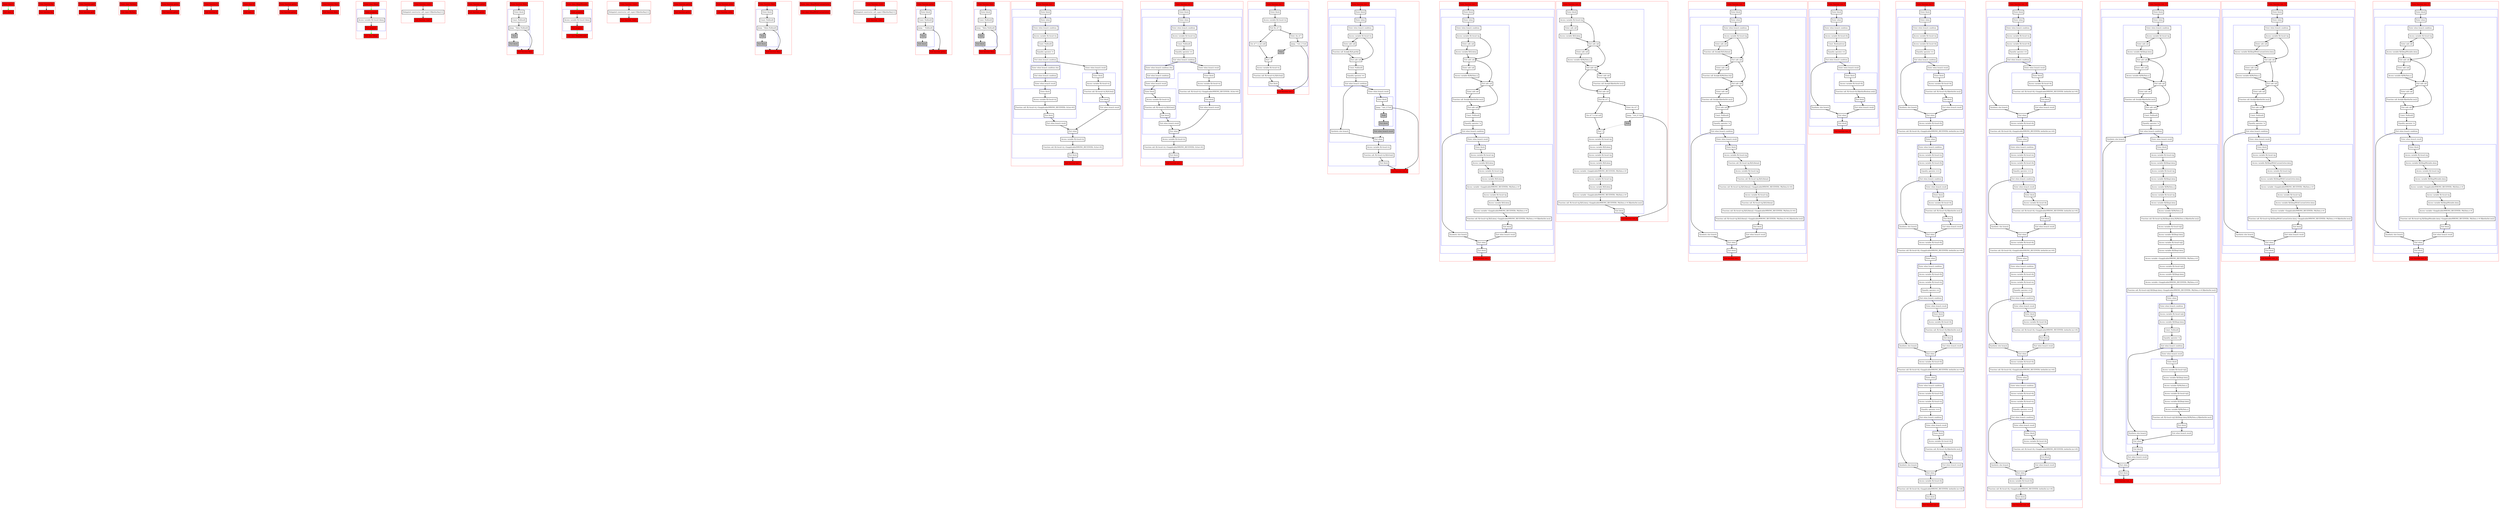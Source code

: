 digraph nullability_kt {
    graph [nodesep=3]
    node [shape=box penwidth=2]
    edge [penwidth=2]

    subgraph cluster_0 {
        color=red
        0 [label="Enter class A" style="filled" fillcolor=red];
        1 [label="Exit class A" style="filled" fillcolor=red];
    }
    0 -> {1} [color=green];

    subgraph cluster_1 {
        color=red
        2 [label="Enter function foo" style="filled" fillcolor=red];
        3 [label="Exit function foo" style="filled" fillcolor=red];
    }
    2 -> {3};

    subgraph cluster_2 {
        color=red
        4 [label="Enter function getA" style="filled" fillcolor=red];
        5 [label="Exit function getA" style="filled" fillcolor=red];
    }
    4 -> {5};

    subgraph cluster_3 {
        color=red
        6 [label="Enter class MyData" style="filled" fillcolor=red];
        7 [label="Exit class MyData" style="filled" fillcolor=red];
    }
    6 -> {7} [color=green];

    subgraph cluster_4 {
        color=red
        8 [label="Enter function getter" style="filled" fillcolor=red];
        9 [label="Exit function getter" style="filled" fillcolor=red];
    }
    8 -> {9};

    subgraph cluster_5 {
        color=red
        10 [label="Enter function fs" style="filled" fillcolor=red];
        11 [label="Exit function fs" style="filled" fillcolor=red];
    }
    10 -> {11};

    subgraph cluster_6 {
        color=red
        12 [label="Enter class Q" style="filled" fillcolor=red];
        13 [label="Exit class Q" style="filled" fillcolor=red];
    }
    12 -> {13} [color=green];

    subgraph cluster_7 {
        color=red
        14 [label="Enter function getter" style="filled" fillcolor=red];
        15 [label="Exit function getter" style="filled" fillcolor=red];
    }
    14 -> {15};

    subgraph cluster_8 {
        color=red
        16 [label="Enter function fdata" style="filled" fillcolor=red];
        17 [label="Exit function fdata" style="filled" fillcolor=red];
    }
    16 -> {17};

    subgraph cluster_9 {
        color=red
        18 [label="Enter class QImpl" style="filled" fillcolor=red];
        subgraph cluster_10 {
            color=blue
            20 [label="Enter property" style="filled" fillcolor=red];
            21 [label="Access variable R|<local>/data|"];
            22 [label="Exit property" style="filled" fillcolor=red];
        }
        19 [label="Exit class QImpl" style="filled" fillcolor=red];
    }
    18 -> {20} [color=green];
    20 -> {21};
    21 -> {22};
    22 -> {19} [color=green];

    subgraph cluster_11 {
        color=red
        23 [label="Enter function <init>" style="filled" fillcolor=red];
        24 [label="Delegated constructor call: super<R|kotlin/Any|>()"];
        25 [label="Exit function <init>" style="filled" fillcolor=red];
    }
    23 -> {24};
    24 -> {25};

    subgraph cluster_12 {
        color=red
        26 [label="Enter function getter" style="filled" fillcolor=red];
        27 [label="Exit function getter" style="filled" fillcolor=red];
    }
    26 -> {27};

    subgraph cluster_13 {
        color=red
        28 [label="Enter function fdata" style="filled" fillcolor=red];
        subgraph cluster_14 {
            color=blue
            29 [label="Enter block"];
            30 [label="Const: Null(null)"];
            31 [label="Jump: ^fdata Null(null)"];
            32 [label="Stub" style="filled" fillcolor=gray];
            33 [label="Exit block" style="filled" fillcolor=gray];
        }
        34 [label="Exit function fdata" style="filled" fillcolor=red];
    }
    28 -> {29};
    29 -> {30};
    30 -> {31};
    31 -> {34};
    31 -> {32} [style=dotted];
    32 -> {33} [style=dotted];
    33 -> {34} [style=dotted];

    subgraph cluster_15 {
        color=red
        35 [label="Enter class QImplMutable" style="filled" fillcolor=red];
        subgraph cluster_16 {
            color=blue
            37 [label="Enter property" style="filled" fillcolor=red];
            38 [label="Access variable R|<local>/data|"];
            39 [label="Exit property" style="filled" fillcolor=red];
        }
        36 [label="Exit class QImplMutable" style="filled" fillcolor=red];
    }
    35 -> {37} [color=green];
    37 -> {38};
    38 -> {39};
    39 -> {36} [color=green];

    subgraph cluster_17 {
        color=red
        40 [label="Enter function <init>" style="filled" fillcolor=red];
        41 [label="Delegated constructor call: super<R|kotlin/Any|>()"];
        42 [label="Exit function <init>" style="filled" fillcolor=red];
    }
    40 -> {41};
    41 -> {42};

    subgraph cluster_18 {
        color=red
        43 [label="Enter function getter" style="filled" fillcolor=red];
        44 [label="Exit function getter" style="filled" fillcolor=red];
    }
    43 -> {44};

    subgraph cluster_19 {
        color=red
        45 [label="Enter function setter" style="filled" fillcolor=red];
        46 [label="Exit function setter" style="filled" fillcolor=red];
    }
    45 -> {46};

    subgraph cluster_20 {
        color=red
        47 [label="Enter function fdata" style="filled" fillcolor=red];
        subgraph cluster_21 {
            color=blue
            48 [label="Enter block"];
            49 [label="Const: Null(null)"];
            50 [label="Jump: ^fdata Null(null)"];
            51 [label="Stub" style="filled" fillcolor=gray];
            52 [label="Exit block" style="filled" fillcolor=gray];
        }
        53 [label="Exit function fdata" style="filled" fillcolor=red];
    }
    47 -> {48};
    48 -> {49};
    49 -> {50};
    50 -> {53};
    50 -> {51} [style=dotted];
    51 -> {52} [style=dotted];
    52 -> {53} [style=dotted];

    subgraph cluster_22 {
        color=red
        54 [label="Enter class QImplWithCustomGetter" style="filled" fillcolor=red];
        55 [label="Exit class QImplWithCustomGetter" style="filled" fillcolor=red];
    }
    54 -> {55} [color=green];

    subgraph cluster_23 {
        color=red
        56 [label="Enter function <init>" style="filled" fillcolor=red];
        57 [label="Delegated constructor call: super<R|kotlin/Any|>()"];
        58 [label="Exit function <init>" style="filled" fillcolor=red];
    }
    56 -> {57};
    57 -> {58};

    subgraph cluster_24 {
        color=red
        59 [label="Enter function getter" style="filled" fillcolor=red];
        subgraph cluster_25 {
            color=blue
            60 [label="Enter block"];
            61 [label="Const: Null(null)"];
            62 [label="Jump: ^ Null(null)"];
            63 [label="Stub" style="filled" fillcolor=gray];
            64 [label="Exit block" style="filled" fillcolor=gray];
        }
        65 [label="Exit function getter" style="filled" fillcolor=red];
    }
    59 -> {60};
    60 -> {61};
    61 -> {62};
    62 -> {65};
    62 -> {63} [style=dotted];
    63 -> {64} [style=dotted];
    64 -> {65} [style=dotted];

    subgraph cluster_26 {
        color=red
        66 [label="Enter function fdata" style="filled" fillcolor=red];
        subgraph cluster_27 {
            color=blue
            67 [label="Enter block"];
            68 [label="Const: Null(null)"];
            69 [label="Jump: ^fdata Null(null)"];
            70 [label="Stub" style="filled" fillcolor=gray];
            71 [label="Exit block" style="filled" fillcolor=gray];
        }
        72 [label="Exit function fdata" style="filled" fillcolor=red];
    }
    66 -> {67};
    67 -> {68};
    68 -> {69};
    69 -> {72};
    69 -> {70} [style=dotted];
    70 -> {71} [style=dotted];
    71 -> {72} [style=dotted];

    subgraph cluster_28 {
        color=red
        73 [label="Enter function test_1" style="filled" fillcolor=red];
        subgraph cluster_29 {
            color=blue
            74 [label="Enter block"];
            subgraph cluster_30 {
                color=blue
                75 [label="Enter when"];
                subgraph cluster_31 {
                    color=blue
                    76 [label="Enter when branch condition "];
                    77 [label="Access variable R|<local>/x|"];
                    78 [label="Const: Null(null)"];
                    79 [label="Equality operator !="];
                    80 [label="Exit when branch condition"];
                }
                subgraph cluster_32 {
                    color=blue
                    81 [label="Enter when branch condition else"];
                    82 [label="Exit when branch condition"];
                }
                83 [label="Enter when branch result"];
                subgraph cluster_33 {
                    color=blue
                    84 [label="Enter block"];
                    85 [label="Access variable R|<local>/x|"];
                    86 [label="Function call: R|<local>/x|.<Inapplicable(WRONG_RECEIVER): /A.foo>#()"];
                    87 [label="Exit block"];
                }
                88 [label="Exit when branch result"];
                89 [label="Enter when branch result"];
                subgraph cluster_34 {
                    color=blue
                    90 [label="Enter block"];
                    91 [label="Access variable R|<local>/x|"];
                    92 [label="Function call: R|<local>/x|.R|/A.foo|()"];
                    93 [label="Exit block"];
                }
                94 [label="Exit when branch result"];
                95 [label="Exit when"];
            }
            96 [label="Access variable R|<local>/x|"];
            97 [label="Function call: R|<local>/x|.<Inapplicable(WRONG_RECEIVER): /A.foo>#()"];
            98 [label="Exit block"];
        }
        99 [label="Exit function test_1" style="filled" fillcolor=red];
    }
    73 -> {74};
    74 -> {75};
    75 -> {76};
    76 -> {77};
    77 -> {78};
    78 -> {79};
    79 -> {80};
    80 -> {89 81};
    81 -> {82};
    82 -> {83};
    83 -> {84};
    84 -> {85};
    85 -> {86};
    86 -> {87};
    87 -> {88};
    88 -> {95};
    89 -> {90};
    90 -> {91};
    91 -> {92};
    92 -> {93};
    93 -> {94};
    94 -> {95};
    95 -> {96};
    96 -> {97};
    97 -> {98};
    98 -> {99};

    subgraph cluster_35 {
        color=red
        100 [label="Enter function test_2" style="filled" fillcolor=red];
        subgraph cluster_36 {
            color=blue
            101 [label="Enter block"];
            subgraph cluster_37 {
                color=blue
                102 [label="Enter when"];
                subgraph cluster_38 {
                    color=blue
                    103 [label="Enter when branch condition "];
                    104 [label="Access variable R|<local>/x|"];
                    105 [label="Const: Null(null)"];
                    106 [label="Equality operator =="];
                    107 [label="Exit when branch condition"];
                }
                subgraph cluster_39 {
                    color=blue
                    108 [label="Enter when branch condition else"];
                    109 [label="Exit when branch condition"];
                }
                110 [label="Enter when branch result"];
                subgraph cluster_40 {
                    color=blue
                    111 [label="Enter block"];
                    112 [label="Access variable R|<local>/x|"];
                    113 [label="Function call: R|<local>/x|.R|/A.foo|()"];
                    114 [label="Exit block"];
                }
                115 [label="Exit when branch result"];
                116 [label="Enter when branch result"];
                subgraph cluster_41 {
                    color=blue
                    117 [label="Enter block"];
                    118 [label="Access variable R|<local>/x|"];
                    119 [label="Function call: R|<local>/x|.<Inapplicable(WRONG_RECEIVER): /A.foo>#()"];
                    120 [label="Exit block"];
                }
                121 [label="Exit when branch result"];
                122 [label="Exit when"];
            }
            123 [label="Access variable R|<local>/x|"];
            124 [label="Function call: R|<local>/x|.<Inapplicable(WRONG_RECEIVER): /A.foo>#()"];
            125 [label="Exit block"];
        }
        126 [label="Exit function test_2" style="filled" fillcolor=red];
    }
    100 -> {101};
    101 -> {102};
    102 -> {103};
    103 -> {104};
    104 -> {105};
    105 -> {106};
    106 -> {107};
    107 -> {116 108};
    108 -> {109};
    109 -> {110};
    110 -> {111};
    111 -> {112};
    112 -> {113};
    113 -> {114};
    114 -> {115};
    115 -> {122};
    116 -> {117};
    117 -> {118};
    118 -> {119};
    119 -> {120};
    120 -> {121};
    121 -> {122};
    122 -> {123};
    123 -> {124};
    124 -> {125};
    125 -> {126};

    subgraph cluster_42 {
        color=red
        127 [label="Enter function test_3" style="filled" fillcolor=red];
        subgraph cluster_43 {
            color=blue
            128 [label="Enter block"];
            129 [label="Access variable R|<local>/x|"];
            130 [label="Exit lhs of ?:"];
            131 [label="Enter rhs of ?:"];
            132 [label="Jump: ^test_3 Unit"];
            133 [label="Stub" style="filled" fillcolor=gray];
            134 [label="Lhs of ?: is not null"];
            135 [label="Exit ?:"];
            136 [label="Access variable R|<local>/x|"];
            137 [label="Function call: R|<local>/x|.R|/A.foo|()"];
            138 [label="Exit block"];
        }
        139 [label="Exit function test_3" style="filled" fillcolor=red];
    }
    127 -> {128};
    128 -> {129};
    129 -> {130};
    130 -> {134 131};
    131 -> {132};
    132 -> {139};
    132 -> {133} [style=dotted];
    133 -> {135} [style=dotted];
    134 -> {135};
    135 -> {136};
    136 -> {137};
    137 -> {138};
    138 -> {139};

    subgraph cluster_44 {
        color=red
        140 [label="Enter function test_4" style="filled" fillcolor=red];
        subgraph cluster_45 {
            color=blue
            141 [label="Enter block"];
            subgraph cluster_46 {
                color=blue
                142 [label="Enter when"];
                subgraph cluster_47 {
                    color=blue
                    143 [label="Enter when branch condition "];
                    144 [label="Access variable R|<local>/x|"];
                    145 [label="Enter safe call"];
                    146 [label="Function call: $subj$.R|/A.getA|()"];
                    147 [label="Exit safe call"];
                    148 [label="Const: Null(null)"];
                    149 [label="Equality operator =="];
                    150 [label="Exit when branch condition"];
                }
                151 [label="Synthetic else branch"];
                152 [label="Enter when branch result"];
                subgraph cluster_48 {
                    color=blue
                    153 [label="Enter block"];
                    154 [label="Jump: ^test_4 Unit"];
                    155 [label="Stub" style="filled" fillcolor=gray];
                    156 [label="Exit block" style="filled" fillcolor=gray];
                }
                157 [label="Exit when branch result" style="filled" fillcolor=gray];
                158 [label="Exit when"];
            }
            159 [label="Access variable R|<local>/x|"];
            160 [label="Function call: R|<local>/x|.R|/A.foo|()"];
            161 [label="Exit block"];
        }
        162 [label="Exit function test_4" style="filled" fillcolor=red];
    }
    140 -> {141};
    141 -> {142};
    142 -> {143};
    143 -> {144};
    144 -> {145 147};
    145 -> {146};
    146 -> {147};
    147 -> {148};
    148 -> {149};
    149 -> {150};
    150 -> {152 151};
    151 -> {158};
    152 -> {153};
    153 -> {154};
    154 -> {162};
    154 -> {155} [style=dotted];
    155 -> {156} [style=dotted];
    156 -> {157} [style=dotted];
    157 -> {158} [style=dotted];
    158 -> {159};
    159 -> {160};
    160 -> {161};
    161 -> {162};

    subgraph cluster_49 {
        color=red
        163 [label="Enter function test_5" style="filled" fillcolor=red];
        subgraph cluster_50 {
            color=blue
            164 [label="Enter block"];
            subgraph cluster_51 {
                color=blue
                165 [label="Enter when"];
                subgraph cluster_52 {
                    color=blue
                    166 [label="Enter when branch condition "];
                    167 [label="Access variable R|<local>/q|"];
                    168 [label="Enter safe call"];
                    169 [label="Access variable R|/Q.data|"];
                    170 [label="Exit safe call"];
                    171 [label="Enter safe call"];
                    172 [label="Access variable R|/MyData.s|"];
                    173 [label="Exit safe call"];
                    174 [label="Enter safe call"];
                    175 [label="Function call: $subj$.R|kotlin/Int.inc|()"];
                    176 [label="Exit safe call"];
                    177 [label="Const: Null(null)"];
                    178 [label="Equality operator !="];
                    179 [label="Exit when branch condition"];
                }
                180 [label="Synthetic else branch"];
                181 [label="Enter when branch result"];
                subgraph cluster_53 {
                    color=blue
                    182 [label="Enter block"];
                    183 [label="Access variable R|<local>/q|"];
                    184 [label="Access variable R|/Q.data|"];
                    185 [label="Access variable R|<local>/q|"];
                    186 [label="Access variable R|/Q.data|"];
                    187 [label="Access variable <Inapplicable(WRONG_RECEIVER): /MyData.s>#"];
                    188 [label="Access variable R|<local>/q|"];
                    189 [label="Access variable R|/Q.data|"];
                    190 [label="Access variable <Inapplicable(WRONG_RECEIVER): /MyData.s>#"];
                    191 [label="Function call: R|<local>/q|.R|/Q.data|.<Inapplicable(WRONG_RECEIVER): /MyData.s>#.R|kotlin/Int.inc|()"];
                    192 [label="Exit block"];
                }
                193 [label="Exit when branch result"];
                194 [label="Exit when"];
            }
            195 [label="Exit block"];
        }
        196 [label="Exit function test_5" style="filled" fillcolor=red];
    }
    163 -> {164};
    164 -> {165};
    165 -> {166};
    166 -> {167};
    167 -> {168 170};
    168 -> {169};
    169 -> {170};
    170 -> {171 173};
    171 -> {172};
    172 -> {173};
    173 -> {174 176};
    174 -> {175};
    175 -> {176};
    176 -> {177};
    177 -> {178};
    178 -> {179};
    179 -> {181 180};
    180 -> {194};
    181 -> {182};
    182 -> {183};
    183 -> {184};
    184 -> {185};
    185 -> {186};
    186 -> {187};
    187 -> {188};
    188 -> {189};
    189 -> {190};
    190 -> {191};
    191 -> {192};
    192 -> {193};
    193 -> {194};
    194 -> {195};
    195 -> {196};

    subgraph cluster_54 {
        color=red
        197 [label="Enter function test_6" style="filled" fillcolor=red];
        subgraph cluster_55 {
            color=blue
            198 [label="Enter block"];
            199 [label="Access variable R|<local>/q|"];
            200 [label="Enter safe call"];
            201 [label="Access variable R|/Q.data|"];
            202 [label="Exit safe call"];
            203 [label="Enter safe call"];
            204 [label="Access variable R|/MyData.s|"];
            205 [label="Exit safe call"];
            206 [label="Enter safe call"];
            207 [label="Function call: $subj$.R|kotlin/Int.inc|()"];
            208 [label="Exit safe call"];
            209 [label="Exit lhs of ?:"];
            210 [label="Enter rhs of ?:"];
            211 [label="Jump: ^test_6 Unit"];
            212 [label="Stub" style="filled" fillcolor=gray];
            213 [label="Lhs of ?: is not null"];
            214 [label="Exit ?:"];
            215 [label="Access variable R|<local>/q|"];
            216 [label="Access variable R|/Q.data|"];
            217 [label="Access variable R|<local>/q|"];
            218 [label="Access variable R|/Q.data|"];
            219 [label="Access variable <Inapplicable(WRONG_RECEIVER): /MyData.s>#"];
            220 [label="Access variable R|<local>/q|"];
            221 [label="Access variable R|/Q.data|"];
            222 [label="Access variable <Inapplicable(WRONG_RECEIVER): /MyData.s>#"];
            223 [label="Function call: R|<local>/q|.R|/Q.data|.<Inapplicable(WRONG_RECEIVER): /MyData.s>#.R|kotlin/Int.inc|()"];
            224 [label="Exit block"];
        }
        225 [label="Exit function test_6" style="filled" fillcolor=red];
    }
    197 -> {198};
    198 -> {199};
    199 -> {200 202};
    200 -> {201};
    201 -> {202};
    202 -> {203 205};
    203 -> {204};
    204 -> {205};
    205 -> {206 208};
    206 -> {207};
    207 -> {208};
    208 -> {209};
    209 -> {213 210};
    210 -> {211};
    211 -> {225};
    211 -> {212} [style=dotted];
    212 -> {214} [style=dotted];
    213 -> {214};
    214 -> {215};
    215 -> {216};
    216 -> {217};
    217 -> {218};
    218 -> {219};
    219 -> {220};
    220 -> {221};
    221 -> {222};
    222 -> {223};
    223 -> {224};
    224 -> {225};

    subgraph cluster_56 {
        color=red
        226 [label="Enter function test_7" style="filled" fillcolor=red];
        subgraph cluster_57 {
            color=blue
            227 [label="Enter block"];
            subgraph cluster_58 {
                color=blue
                228 [label="Enter when"];
                subgraph cluster_59 {
                    color=blue
                    229 [label="Enter when branch condition "];
                    230 [label="Access variable R|<local>/q|"];
                    231 [label="Enter safe call"];
                    232 [label="Function call: $subj$.R|/Q.fdata|()"];
                    233 [label="Exit safe call"];
                    234 [label="Enter safe call"];
                    235 [label="Function call: $subj$.R|/MyData.fs|()"];
                    236 [label="Exit safe call"];
                    237 [label="Enter safe call"];
                    238 [label="Function call: $subj$.R|kotlin/Int.inc|()"];
                    239 [label="Exit safe call"];
                    240 [label="Const: Null(null)"];
                    241 [label="Equality operator !="];
                    242 [label="Exit when branch condition"];
                }
                243 [label="Synthetic else branch"];
                244 [label="Enter when branch result"];
                subgraph cluster_60 {
                    color=blue
                    245 [label="Enter block"];
                    246 [label="Access variable R|<local>/q|"];
                    247 [label="Function call: R|<local>/q|.R|/Q.fdata|()"];
                    248 [label="Access variable R|<local>/q|"];
                    249 [label="Function call: R|<local>/q|.R|/Q.fdata|()"];
                    250 [label="Function call: R|<local>/q|.R|/Q.fdata|().<Inapplicable(WRONG_RECEIVER): /MyData.fs>#()"];
                    251 [label="Access variable R|<local>/q|"];
                    252 [label="Function call: R|<local>/q|.R|/Q.fdata|()"];
                    253 [label="Function call: R|<local>/q|.R|/Q.fdata|().<Inapplicable(WRONG_RECEIVER): /MyData.fs>#()"];
                    254 [label="Function call: R|<local>/q|.R|/Q.fdata|().<Inapplicable(WRONG_RECEIVER): /MyData.fs>#().R|kotlin/Int.inc|()"];
                    255 [label="Exit block"];
                }
                256 [label="Exit when branch result"];
                257 [label="Exit when"];
            }
            258 [label="Exit block"];
        }
        259 [label="Exit function test_7" style="filled" fillcolor=red];
    }
    226 -> {227};
    227 -> {228};
    228 -> {229};
    229 -> {230};
    230 -> {231 233};
    231 -> {232};
    232 -> {233};
    233 -> {234 236};
    234 -> {235};
    235 -> {236};
    236 -> {237 239};
    237 -> {238};
    238 -> {239};
    239 -> {240};
    240 -> {241};
    241 -> {242};
    242 -> {244 243};
    243 -> {257};
    244 -> {245};
    245 -> {246};
    246 -> {247};
    247 -> {248};
    248 -> {249};
    249 -> {250};
    250 -> {251};
    251 -> {252};
    252 -> {253};
    253 -> {254};
    254 -> {255};
    255 -> {256};
    256 -> {257};
    257 -> {258};
    258 -> {259};

    subgraph cluster_61 {
        color=red
        260 [label="Enter function test_8" style="filled" fillcolor=red];
        subgraph cluster_62 {
            color=blue
            261 [label="Enter block"];
            subgraph cluster_63 {
                color=blue
                262 [label="Enter when"];
                subgraph cluster_64 {
                    color=blue
                    263 [label="Enter when branch condition "];
                    264 [label="Access variable R|<local>/b|"];
                    265 [label="Const: Boolean(true)"];
                    266 [label="Equality operator =="];
                    267 [label="Exit when branch condition"];
                }
                268 [label="Synthetic else branch"];
                269 [label="Enter when branch result"];
                subgraph cluster_65 {
                    color=blue
                    270 [label="Enter block"];
                    271 [label="Access variable R|<local>/b|"];
                    272 [label="Function call: R|<local>/b|.R|kotlin/Boolean.not|()"];
                    273 [label="Exit block"];
                }
                274 [label="Exit when branch result"];
                275 [label="Exit when"];
            }
            276 [label="Exit block"];
        }
        277 [label="Exit function test_8" style="filled" fillcolor=red];
    }
    260 -> {261};
    261 -> {262};
    262 -> {263};
    263 -> {264};
    264 -> {265};
    265 -> {266};
    266 -> {267};
    267 -> {269 268};
    268 -> {275};
    269 -> {270};
    270 -> {271};
    271 -> {272};
    272 -> {273};
    273 -> {274};
    274 -> {275};
    275 -> {276};
    276 -> {277};

    subgraph cluster_66 {
        color=red
        278 [label="Enter function test_9" style="filled" fillcolor=red];
        subgraph cluster_67 {
            color=blue
            279 [label="Enter block"];
            subgraph cluster_68 {
                color=blue
                280 [label="Enter when"];
                subgraph cluster_69 {
                    color=blue
                    281 [label="Enter when branch condition "];
                    282 [label="Access variable R|<local>/a|"];
                    283 [label="Access variable R|<local>/b|"];
                    284 [label="Equality operator =="];
                    285 [label="Exit when branch condition"];
                }
                286 [label="Synthetic else branch"];
                287 [label="Enter when branch result"];
                subgraph cluster_70 {
                    color=blue
                    288 [label="Enter block"];
                    289 [label="Access variable R|<local>/b|"];
                    290 [label="Function call: R|<local>/b|.R|kotlin/Int.inc|()"];
                    291 [label="Exit block"];
                }
                292 [label="Exit when branch result"];
                293 [label="Exit when"];
            }
            294 [label="Access variable R|<local>/b|"];
            295 [label="Function call: R|<local>/b|.<Inapplicable(WRONG_RECEIVER): kotlin/Int.inc>#()"];
            subgraph cluster_71 {
                color=blue
                296 [label="Enter when"];
                subgraph cluster_72 {
                    color=blue
                    297 [label="Enter when branch condition "];
                    298 [label="Access variable R|<local>/a|"];
                    299 [label="Access variable R|<local>/b|"];
                    300 [label="Equality operator ==="];
                    301 [label="Exit when branch condition"];
                }
                302 [label="Synthetic else branch"];
                303 [label="Enter when branch result"];
                subgraph cluster_73 {
                    color=blue
                    304 [label="Enter block"];
                    305 [label="Access variable R|<local>/b|"];
                    306 [label="Function call: R|<local>/b|.R|kotlin/Int.inc|()"];
                    307 [label="Exit block"];
                }
                308 [label="Exit when branch result"];
                309 [label="Exit when"];
            }
            310 [label="Access variable R|<local>/b|"];
            311 [label="Function call: R|<local>/b|.<Inapplicable(WRONG_RECEIVER): kotlin/Int.inc>#()"];
            subgraph cluster_74 {
                color=blue
                312 [label="Enter when"];
                subgraph cluster_75 {
                    color=blue
                    313 [label="Enter when branch condition "];
                    314 [label="Access variable R|<local>/b|"];
                    315 [label="Access variable R|<local>/a|"];
                    316 [label="Equality operator =="];
                    317 [label="Exit when branch condition"];
                }
                318 [label="Synthetic else branch"];
                319 [label="Enter when branch result"];
                subgraph cluster_76 {
                    color=blue
                    320 [label="Enter block"];
                    321 [label="Access variable R|<local>/b|"];
                    322 [label="Function call: R|<local>/b|.R|kotlin/Int.inc|()"];
                    323 [label="Exit block"];
                }
                324 [label="Exit when branch result"];
                325 [label="Exit when"];
            }
            326 [label="Access variable R|<local>/b|"];
            327 [label="Function call: R|<local>/b|.<Inapplicable(WRONG_RECEIVER): kotlin/Int.inc>#()"];
            subgraph cluster_77 {
                color=blue
                328 [label="Enter when"];
                subgraph cluster_78 {
                    color=blue
                    329 [label="Enter when branch condition "];
                    330 [label="Access variable R|<local>/b|"];
                    331 [label="Access variable R|<local>/a|"];
                    332 [label="Equality operator ==="];
                    333 [label="Exit when branch condition"];
                }
                334 [label="Synthetic else branch"];
                335 [label="Enter when branch result"];
                subgraph cluster_79 {
                    color=blue
                    336 [label="Enter block"];
                    337 [label="Access variable R|<local>/b|"];
                    338 [label="Function call: R|<local>/b|.R|kotlin/Int.inc|()"];
                    339 [label="Exit block"];
                }
                340 [label="Exit when branch result"];
                341 [label="Exit when"];
            }
            342 [label="Access variable R|<local>/b|"];
            343 [label="Function call: R|<local>/b|.<Inapplicable(WRONG_RECEIVER): kotlin/Int.inc>#()"];
            344 [label="Exit block"];
        }
        345 [label="Exit function test_9" style="filled" fillcolor=red];
    }
    278 -> {279};
    279 -> {280};
    280 -> {281};
    281 -> {282};
    282 -> {283};
    283 -> {284};
    284 -> {285};
    285 -> {287 286};
    286 -> {293};
    287 -> {288};
    288 -> {289};
    289 -> {290};
    290 -> {291};
    291 -> {292};
    292 -> {293};
    293 -> {294};
    294 -> {295};
    295 -> {296};
    296 -> {297};
    297 -> {298};
    298 -> {299};
    299 -> {300};
    300 -> {301};
    301 -> {303 302};
    302 -> {309};
    303 -> {304};
    304 -> {305};
    305 -> {306};
    306 -> {307};
    307 -> {308};
    308 -> {309};
    309 -> {310};
    310 -> {311};
    311 -> {312};
    312 -> {313};
    313 -> {314};
    314 -> {315};
    315 -> {316};
    316 -> {317};
    317 -> {319 318};
    318 -> {325};
    319 -> {320};
    320 -> {321};
    321 -> {322};
    322 -> {323};
    323 -> {324};
    324 -> {325};
    325 -> {326};
    326 -> {327};
    327 -> {328};
    328 -> {329};
    329 -> {330};
    330 -> {331};
    331 -> {332};
    332 -> {333};
    333 -> {335 334};
    334 -> {341};
    335 -> {336};
    336 -> {337};
    337 -> {338};
    338 -> {339};
    339 -> {340};
    340 -> {341};
    341 -> {342};
    342 -> {343};
    343 -> {344};
    344 -> {345};

    subgraph cluster_80 {
        color=red
        346 [label="Enter function test_10" style="filled" fillcolor=red];
        subgraph cluster_81 {
            color=blue
            347 [label="Enter block"];
            subgraph cluster_82 {
                color=blue
                348 [label="Enter when"];
                subgraph cluster_83 {
                    color=blue
                    349 [label="Enter when branch condition "];
                    350 [label="Access variable R|<local>/a|"];
                    351 [label="Access variable R|<local>/b|"];
                    352 [label="Equality operator =="];
                    353 [label="Exit when branch condition"];
                }
                354 [label="Synthetic else branch"];
                355 [label="Enter when branch result"];
                subgraph cluster_84 {
                    color=blue
                    356 [label="Enter block"];
                    357 [label="Access variable R|<local>/b|"];
                    358 [label="Function call: R|<local>/b|.<Inapplicable(WRONG_RECEIVER): kotlin/Int.inc>#()"];
                    359 [label="Exit block"];
                }
                360 [label="Exit when branch result"];
                361 [label="Exit when"];
            }
            362 [label="Access variable R|<local>/b|"];
            363 [label="Function call: R|<local>/b|.<Inapplicable(WRONG_RECEIVER): kotlin/Int.inc>#()"];
            subgraph cluster_85 {
                color=blue
                364 [label="Enter when"];
                subgraph cluster_86 {
                    color=blue
                    365 [label="Enter when branch condition "];
                    366 [label="Access variable R|<local>/a|"];
                    367 [label="Access variable R|<local>/b|"];
                    368 [label="Equality operator ==="];
                    369 [label="Exit when branch condition"];
                }
                370 [label="Synthetic else branch"];
                371 [label="Enter when branch result"];
                subgraph cluster_87 {
                    color=blue
                    372 [label="Enter block"];
                    373 [label="Access variable R|<local>/b|"];
                    374 [label="Function call: R|<local>/b|.<Inapplicable(WRONG_RECEIVER): kotlin/Int.inc>#()"];
                    375 [label="Exit block"];
                }
                376 [label="Exit when branch result"];
                377 [label="Exit when"];
            }
            378 [label="Access variable R|<local>/b|"];
            379 [label="Function call: R|<local>/b|.<Inapplicable(WRONG_RECEIVER): kotlin/Int.inc>#()"];
            subgraph cluster_88 {
                color=blue
                380 [label="Enter when"];
                subgraph cluster_89 {
                    color=blue
                    381 [label="Enter when branch condition "];
                    382 [label="Access variable R|<local>/b|"];
                    383 [label="Access variable R|<local>/a|"];
                    384 [label="Equality operator =="];
                    385 [label="Exit when branch condition"];
                }
                386 [label="Synthetic else branch"];
                387 [label="Enter when branch result"];
                subgraph cluster_90 {
                    color=blue
                    388 [label="Enter block"];
                    389 [label="Access variable R|<local>/b|"];
                    390 [label="Function call: R|<local>/b|.<Inapplicable(WRONG_RECEIVER): kotlin/Int.inc>#()"];
                    391 [label="Exit block"];
                }
                392 [label="Exit when branch result"];
                393 [label="Exit when"];
            }
            394 [label="Access variable R|<local>/b|"];
            395 [label="Function call: R|<local>/b|.<Inapplicable(WRONG_RECEIVER): kotlin/Int.inc>#()"];
            subgraph cluster_91 {
                color=blue
                396 [label="Enter when"];
                subgraph cluster_92 {
                    color=blue
                    397 [label="Enter when branch condition "];
                    398 [label="Access variable R|<local>/b|"];
                    399 [label="Access variable R|<local>/a|"];
                    400 [label="Equality operator ==="];
                    401 [label="Exit when branch condition"];
                }
                402 [label="Synthetic else branch"];
                403 [label="Enter when branch result"];
                subgraph cluster_93 {
                    color=blue
                    404 [label="Enter block"];
                    405 [label="Access variable R|<local>/b|"];
                    406 [label="Function call: R|<local>/b|.<Inapplicable(WRONG_RECEIVER): kotlin/Int.inc>#()"];
                    407 [label="Exit block"];
                }
                408 [label="Exit when branch result"];
                409 [label="Exit when"];
            }
            410 [label="Access variable R|<local>/b|"];
            411 [label="Function call: R|<local>/b|.<Inapplicable(WRONG_RECEIVER): kotlin/Int.inc>#()"];
            412 [label="Exit block"];
        }
        413 [label="Exit function test_10" style="filled" fillcolor=red];
    }
    346 -> {347};
    347 -> {348};
    348 -> {349};
    349 -> {350};
    350 -> {351};
    351 -> {352};
    352 -> {353};
    353 -> {355 354};
    354 -> {361};
    355 -> {356};
    356 -> {357};
    357 -> {358};
    358 -> {359};
    359 -> {360};
    360 -> {361};
    361 -> {362};
    362 -> {363};
    363 -> {364};
    364 -> {365};
    365 -> {366};
    366 -> {367};
    367 -> {368};
    368 -> {369};
    369 -> {371 370};
    370 -> {377};
    371 -> {372};
    372 -> {373};
    373 -> {374};
    374 -> {375};
    375 -> {376};
    376 -> {377};
    377 -> {378};
    378 -> {379};
    379 -> {380};
    380 -> {381};
    381 -> {382};
    382 -> {383};
    383 -> {384};
    384 -> {385};
    385 -> {387 386};
    386 -> {393};
    387 -> {388};
    388 -> {389};
    389 -> {390};
    390 -> {391};
    391 -> {392};
    392 -> {393};
    393 -> {394};
    394 -> {395};
    395 -> {396};
    396 -> {397};
    397 -> {398};
    398 -> {399};
    399 -> {400};
    400 -> {401};
    401 -> {403 402};
    402 -> {409};
    403 -> {404};
    404 -> {405};
    405 -> {406};
    406 -> {407};
    407 -> {408};
    408 -> {409};
    409 -> {410};
    410 -> {411};
    411 -> {412};
    412 -> {413};

    subgraph cluster_94 {
        color=red
        414 [label="Enter function test_11" style="filled" fillcolor=red];
        subgraph cluster_95 {
            color=blue
            415 [label="Enter block"];
            subgraph cluster_96 {
                color=blue
                416 [label="Enter when"];
                subgraph cluster_97 {
                    color=blue
                    417 [label="Enter when branch condition "];
                    418 [label="Access variable R|<local>/q|"];
                    419 [label="Enter safe call"];
                    420 [label="Access variable R|/QImpl.data|"];
                    421 [label="Exit safe call"];
                    422 [label="Enter safe call"];
                    423 [label="Access variable R|/MyData.s|"];
                    424 [label="Exit safe call"];
                    425 [label="Enter safe call"];
                    426 [label="Function call: $subj$.R|kotlin/Int.inc|()"];
                    427 [label="Exit safe call"];
                    428 [label="Const: Null(null)"];
                    429 [label="Equality operator !="];
                    430 [label="Exit when branch condition"];
                }
                431 [label="Synthetic else branch"];
                432 [label="Enter when branch result"];
                subgraph cluster_98 {
                    color=blue
                    433 [label="Enter block"];
                    434 [label="Access variable R|<local>/q|"];
                    435 [label="Access variable R|/QImpl.data|"];
                    436 [label="Access variable R|<local>/q|"];
                    437 [label="Access variable R|/QImpl.data|"];
                    438 [label="Access variable R|/MyData.s|"];
                    439 [label="Access variable R|<local>/q|"];
                    440 [label="Access variable R|/QImpl.data|"];
                    441 [label="Access variable R|/MyData.s|"];
                    442 [label="Function call: R|<local>/q|.R|/QImpl.data|.R|/MyData.s|.R|kotlin/Int.inc|()"];
                    443 [label="Access variable R|<local>/q2|"];
                    444 [label="Access variable R|/QImpl.data|"];
                    445 [label="Access variable R|<local>/q2|"];
                    446 [label="Access variable R|/QImpl.data|"];
                    447 [label="Access variable <Inapplicable(WRONG_RECEIVER): /MyData.s>#"];
                    448 [label="Access variable R|<local>/q2|"];
                    449 [label="Access variable R|/QImpl.data|"];
                    450 [label="Access variable <Inapplicable(WRONG_RECEIVER): /MyData.s>#"];
                    451 [label="Function call: R|<local>/q2|.R|/QImpl.data|.<Inapplicable(WRONG_RECEIVER): /MyData.s>#.R|kotlin/Int.inc|()"];
                    subgraph cluster_99 {
                        color=blue
                        452 [label="Enter when"];
                        subgraph cluster_100 {
                            color=blue
                            453 [label="Enter when branch condition "];
                            454 [label="Access variable R|<local>/q2|"];
                            455 [label="Access variable R|/QImpl.data|"];
                            456 [label="Const: Null(null)"];
                            457 [label="Equality operator !="];
                            458 [label="Exit when branch condition"];
                        }
                        459 [label="Synthetic else branch"];
                        460 [label="Enter when branch result"];
                        subgraph cluster_101 {
                            color=blue
                            461 [label="Enter block"];
                            462 [label="Access variable R|<local>/q2|"];
                            463 [label="Access variable R|/QImpl.data|"];
                            464 [label="Access variable R|/MyData.s|"];
                            465 [label="Access variable R|<local>/q2|"];
                            466 [label="Access variable R|/QImpl.data|"];
                            467 [label="Access variable R|/MyData.s|"];
                            468 [label="Function call: R|<local>/q2|.R|/QImpl.data|.R|/MyData.s|.R|kotlin/Int.inc|()"];
                            469 [label="Exit block"];
                        }
                        470 [label="Exit when branch result"];
                        471 [label="Exit when"];
                    }
                    472 [label="Exit block"];
                }
                473 [label="Exit when branch result"];
                474 [label="Exit when"];
            }
            475 [label="Exit block"];
        }
        476 [label="Exit function test_11" style="filled" fillcolor=red];
    }
    414 -> {415};
    415 -> {416};
    416 -> {417};
    417 -> {418};
    418 -> {419 421};
    419 -> {420};
    420 -> {421};
    421 -> {422 424};
    422 -> {423};
    423 -> {424};
    424 -> {425 427};
    425 -> {426};
    426 -> {427};
    427 -> {428};
    428 -> {429};
    429 -> {430};
    430 -> {432 431};
    431 -> {474};
    432 -> {433};
    433 -> {434};
    434 -> {435};
    435 -> {436};
    436 -> {437};
    437 -> {438};
    438 -> {439};
    439 -> {440};
    440 -> {441};
    441 -> {442};
    442 -> {443};
    443 -> {444};
    444 -> {445};
    445 -> {446};
    446 -> {447};
    447 -> {448};
    448 -> {449};
    449 -> {450};
    450 -> {451};
    451 -> {452};
    452 -> {453};
    453 -> {454};
    454 -> {455};
    455 -> {456};
    456 -> {457};
    457 -> {458};
    458 -> {460 459};
    459 -> {471};
    460 -> {461};
    461 -> {462};
    462 -> {463};
    463 -> {464};
    464 -> {465};
    465 -> {466};
    466 -> {467};
    467 -> {468};
    468 -> {469};
    469 -> {470};
    470 -> {471};
    471 -> {472};
    472 -> {473};
    473 -> {474};
    474 -> {475};
    475 -> {476};

    subgraph cluster_102 {
        color=red
        477 [label="Enter function test_12" style="filled" fillcolor=red];
        subgraph cluster_103 {
            color=blue
            478 [label="Enter block"];
            subgraph cluster_104 {
                color=blue
                479 [label="Enter when"];
                subgraph cluster_105 {
                    color=blue
                    480 [label="Enter when branch condition "];
                    481 [label="Access variable R|<local>/q|"];
                    482 [label="Enter safe call"];
                    483 [label="Access variable R|/QImplWithCustomGetter.data|"];
                    484 [label="Exit safe call"];
                    485 [label="Enter safe call"];
                    486 [label="Access variable R|/MyData.s|"];
                    487 [label="Exit safe call"];
                    488 [label="Enter safe call"];
                    489 [label="Function call: $subj$.R|kotlin/Int.inc|()"];
                    490 [label="Exit safe call"];
                    491 [label="Const: Null(null)"];
                    492 [label="Equality operator !="];
                    493 [label="Exit when branch condition"];
                }
                494 [label="Synthetic else branch"];
                495 [label="Enter when branch result"];
                subgraph cluster_106 {
                    color=blue
                    496 [label="Enter block"];
                    497 [label="Access variable R|<local>/q|"];
                    498 [label="Access variable R|/QImplWithCustomGetter.data|"];
                    499 [label="Access variable R|<local>/q|"];
                    500 [label="Access variable R|/QImplWithCustomGetter.data|"];
                    501 [label="Access variable <Inapplicable(WRONG_RECEIVER): /MyData.s>#"];
                    502 [label="Access variable R|<local>/q|"];
                    503 [label="Access variable R|/QImplWithCustomGetter.data|"];
                    504 [label="Access variable <Inapplicable(WRONG_RECEIVER): /MyData.s>#"];
                    505 [label="Function call: R|<local>/q|.R|/QImplWithCustomGetter.data|.<Inapplicable(WRONG_RECEIVER): /MyData.s>#.R|kotlin/Int.inc|()"];
                    506 [label="Exit block"];
                }
                507 [label="Exit when branch result"];
                508 [label="Exit when"];
            }
            509 [label="Exit block"];
        }
        510 [label="Exit function test_12" style="filled" fillcolor=red];
    }
    477 -> {478};
    478 -> {479};
    479 -> {480};
    480 -> {481};
    481 -> {482 484};
    482 -> {483};
    483 -> {484};
    484 -> {485 487};
    485 -> {486};
    486 -> {487};
    487 -> {488 490};
    488 -> {489};
    489 -> {490};
    490 -> {491};
    491 -> {492};
    492 -> {493};
    493 -> {495 494};
    494 -> {508};
    495 -> {496};
    496 -> {497};
    497 -> {498};
    498 -> {499};
    499 -> {500};
    500 -> {501};
    501 -> {502};
    502 -> {503};
    503 -> {504};
    504 -> {505};
    505 -> {506};
    506 -> {507};
    507 -> {508};
    508 -> {509};
    509 -> {510};

    subgraph cluster_107 {
        color=red
        511 [label="Enter function test_13" style="filled" fillcolor=red];
        subgraph cluster_108 {
            color=blue
            512 [label="Enter block"];
            subgraph cluster_109 {
                color=blue
                513 [label="Enter when"];
                subgraph cluster_110 {
                    color=blue
                    514 [label="Enter when branch condition "];
                    515 [label="Access variable R|<local>/q|"];
                    516 [label="Enter safe call"];
                    517 [label="Access variable R|/QImplMutable.data|"];
                    518 [label="Exit safe call"];
                    519 [label="Enter safe call"];
                    520 [label="Access variable R|/MyData.s|"];
                    521 [label="Exit safe call"];
                    522 [label="Enter safe call"];
                    523 [label="Function call: $subj$.R|kotlin/Int.inc|()"];
                    524 [label="Exit safe call"];
                    525 [label="Const: Null(null)"];
                    526 [label="Equality operator !="];
                    527 [label="Exit when branch condition"];
                }
                528 [label="Synthetic else branch"];
                529 [label="Enter when branch result"];
                subgraph cluster_111 {
                    color=blue
                    530 [label="Enter block"];
                    531 [label="Access variable R|<local>/q|"];
                    532 [label="Access variable R|/QImplMutable.data|"];
                    533 [label="Access variable R|<local>/q|"];
                    534 [label="Access variable R|/QImplMutable.data|"];
                    535 [label="Access variable <Inapplicable(WRONG_RECEIVER): /MyData.s>#"];
                    536 [label="Access variable R|<local>/q|"];
                    537 [label="Access variable R|/QImplMutable.data|"];
                    538 [label="Access variable <Inapplicable(WRONG_RECEIVER): /MyData.s>#"];
                    539 [label="Function call: R|<local>/q|.R|/QImplMutable.data|.<Inapplicable(WRONG_RECEIVER): /MyData.s>#.R|kotlin/Int.inc|()"];
                    540 [label="Exit block"];
                }
                541 [label="Exit when branch result"];
                542 [label="Exit when"];
            }
            543 [label="Exit block"];
        }
        544 [label="Exit function test_13" style="filled" fillcolor=red];
    }
    511 -> {512};
    512 -> {513};
    513 -> {514};
    514 -> {515};
    515 -> {516 518};
    516 -> {517};
    517 -> {518};
    518 -> {519 521};
    519 -> {520};
    520 -> {521};
    521 -> {522 524};
    522 -> {523};
    523 -> {524};
    524 -> {525};
    525 -> {526};
    526 -> {527};
    527 -> {529 528};
    528 -> {542};
    529 -> {530};
    530 -> {531};
    531 -> {532};
    532 -> {533};
    533 -> {534};
    534 -> {535};
    535 -> {536};
    536 -> {537};
    537 -> {538};
    538 -> {539};
    539 -> {540};
    540 -> {541};
    541 -> {542};
    542 -> {543};
    543 -> {544};

}
